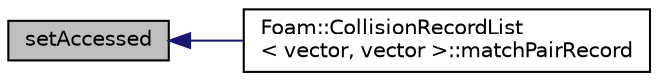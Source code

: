 digraph "setAccessed"
{
  bgcolor="transparent";
  edge [fontname="Helvetica",fontsize="10",labelfontname="Helvetica",labelfontsize="10"];
  node [fontname="Helvetica",fontsize="10",shape=record];
  rankdir="LR";
  Node87 [label="setAccessed",height=0.2,width=0.4,color="black", fillcolor="grey75", style="filled", fontcolor="black"];
  Node87 -> Node88 [dir="back",color="midnightblue",fontsize="10",style="solid",fontname="Helvetica"];
  Node88 [label="Foam::CollisionRecordList\l\< vector, vector \>::matchPairRecord",height=0.2,width=0.4,color="black",URL="$a24993.html#a10f9e3b2e51493ec68e0a159cb514afe",tooltip="Enquires if the proc and id pair of the other particle are. "];
}
